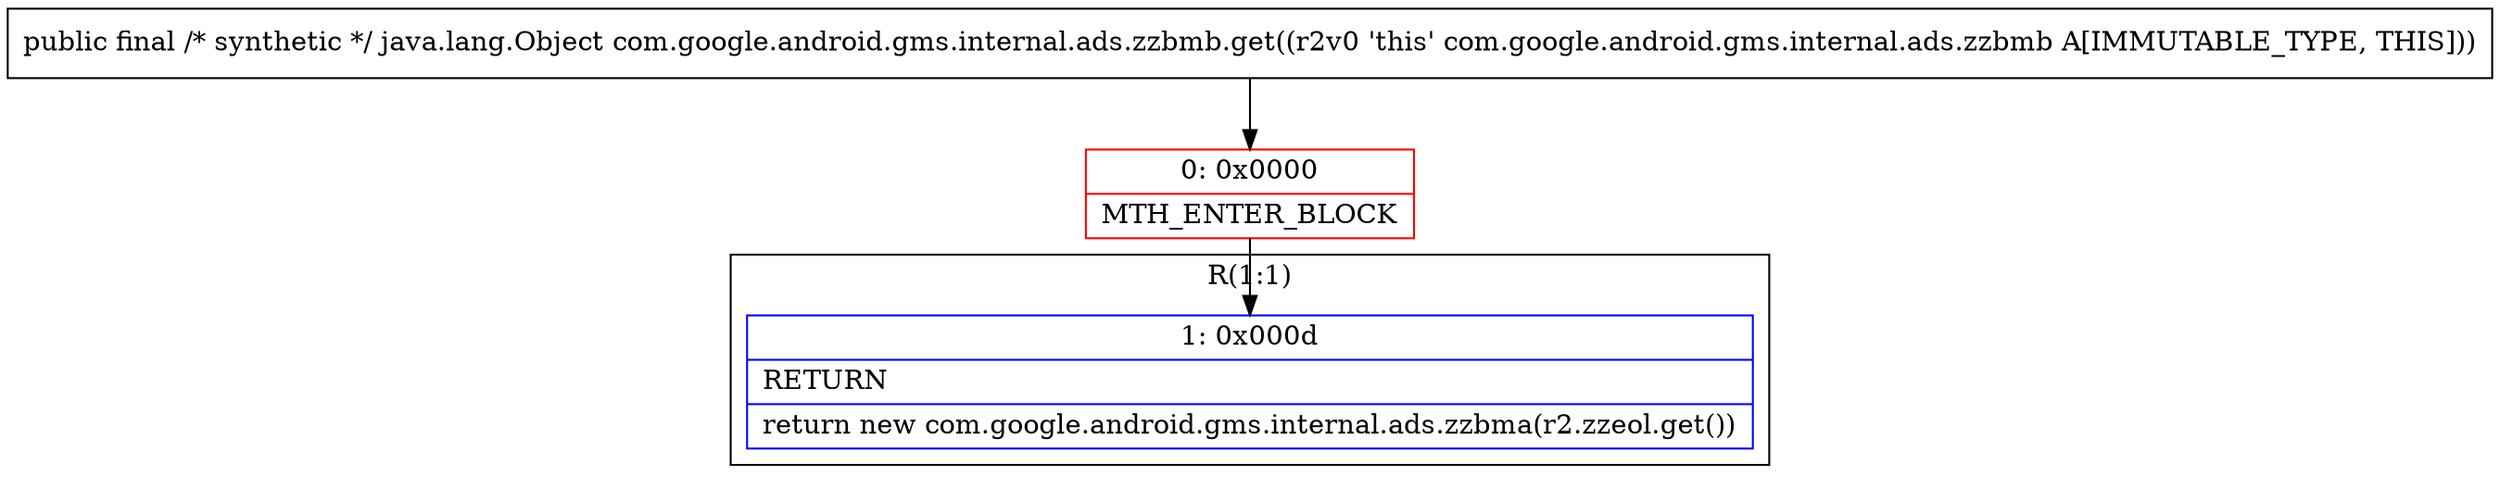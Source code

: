digraph "CFG forcom.google.android.gms.internal.ads.zzbmb.get()Ljava\/lang\/Object;" {
subgraph cluster_Region_672518924 {
label = "R(1:1)";
node [shape=record,color=blue];
Node_1 [shape=record,label="{1\:\ 0x000d|RETURN\l|return new com.google.android.gms.internal.ads.zzbma(r2.zzeol.get())\l}"];
}
Node_0 [shape=record,color=red,label="{0\:\ 0x0000|MTH_ENTER_BLOCK\l}"];
MethodNode[shape=record,label="{public final \/* synthetic *\/ java.lang.Object com.google.android.gms.internal.ads.zzbmb.get((r2v0 'this' com.google.android.gms.internal.ads.zzbmb A[IMMUTABLE_TYPE, THIS])) }"];
MethodNode -> Node_0;
Node_0 -> Node_1;
}

